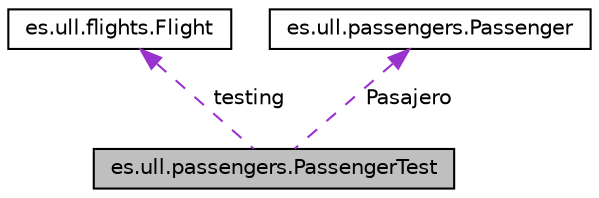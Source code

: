 digraph "es.ull.passengers.PassengerTest"
{
  edge [fontname="Helvetica",fontsize="10",labelfontname="Helvetica",labelfontsize="10"];
  node [fontname="Helvetica",fontsize="10",shape=record];
  Node1 [label="es.ull.passengers.PassengerTest",height=0.2,width=0.4,color="black", fillcolor="grey75", style="filled", fontcolor="black"];
  Node2 -> Node1 [dir="back",color="darkorchid3",fontsize="10",style="dashed",label=" testing" ,fontname="Helvetica"];
  Node2 [label="es.ull.flights.Flight",height=0.2,width=0.4,color="black", fillcolor="white", style="filled",URL="$classes_1_1ull_1_1flights_1_1_flight.html"];
  Node3 -> Node1 [dir="back",color="darkorchid3",fontsize="10",style="dashed",label=" Pasajero" ,fontname="Helvetica"];
  Node3 [label="es.ull.passengers.Passenger",height=0.2,width=0.4,color="black", fillcolor="white", style="filled",URL="$classes_1_1ull_1_1passengers_1_1_passenger.html",tooltip="Clase Passenger: Definicion y funciones asociadas. "];
}
